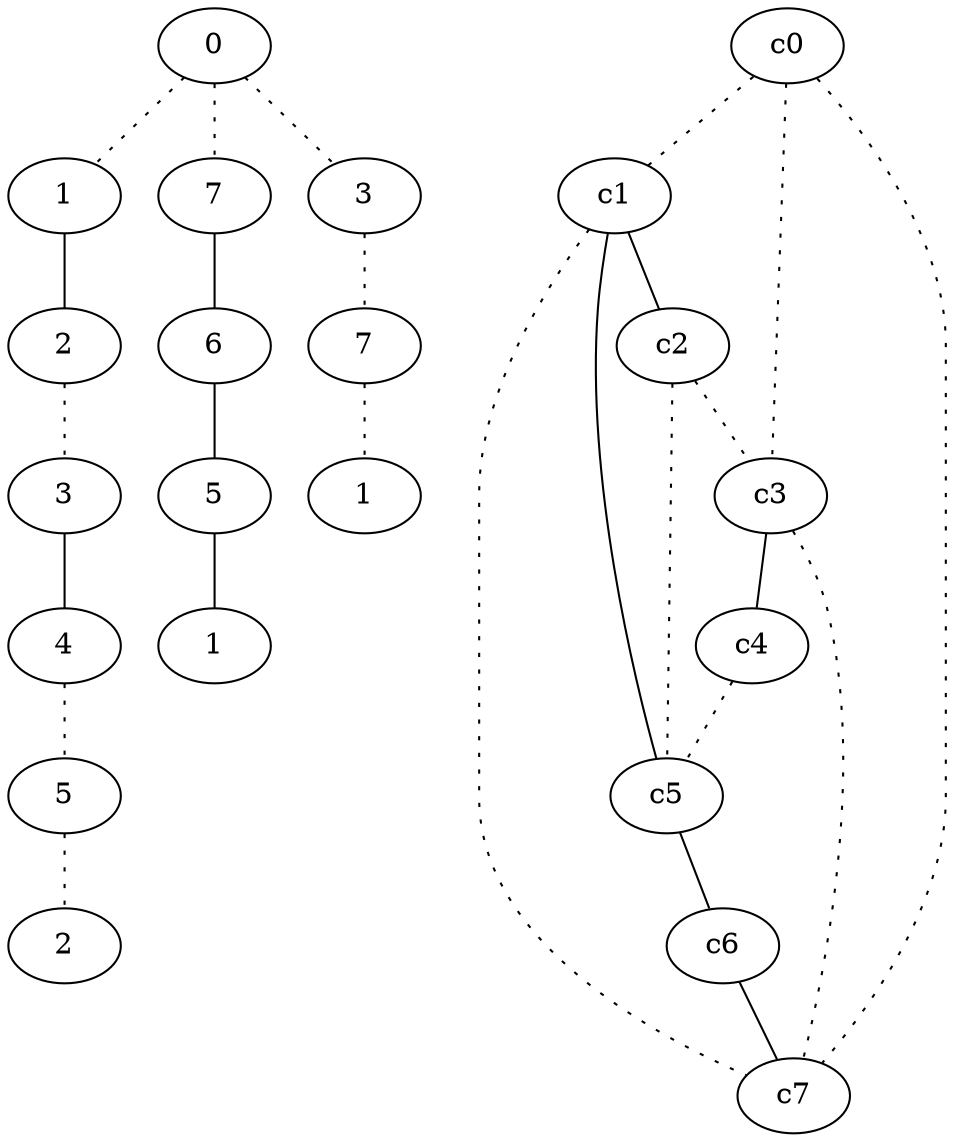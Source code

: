 graph {
a0[label=0];
a1[label=1];
a2[label=2];
a3[label=3];
a4[label=4];
a5[label=5];
a6[label=2];
a7[label=7];
a8[label=6];
a9[label=5];
a10[label=1];
a11[label=3];
a12[label=7];
a13[label=1];
a0 -- a1 [style=dotted];
a0 -- a7 [style=dotted];
a0 -- a11 [style=dotted];
a1 -- a2;
a2 -- a3 [style=dotted];
a3 -- a4;
a4 -- a5 [style=dotted];
a5 -- a6 [style=dotted];
a7 -- a8;
a8 -- a9;
a9 -- a10;
a11 -- a12 [style=dotted];
a12 -- a13 [style=dotted];
c0 -- c1 [style=dotted];
c0 -- c3 [style=dotted];
c0 -- c7 [style=dotted];
c1 -- c2;
c1 -- c5;
c1 -- c7 [style=dotted];
c2 -- c3 [style=dotted];
c2 -- c5 [style=dotted];
c3 -- c4;
c3 -- c7 [style=dotted];
c4 -- c5 [style=dotted];
c5 -- c6;
c6 -- c7;
}
